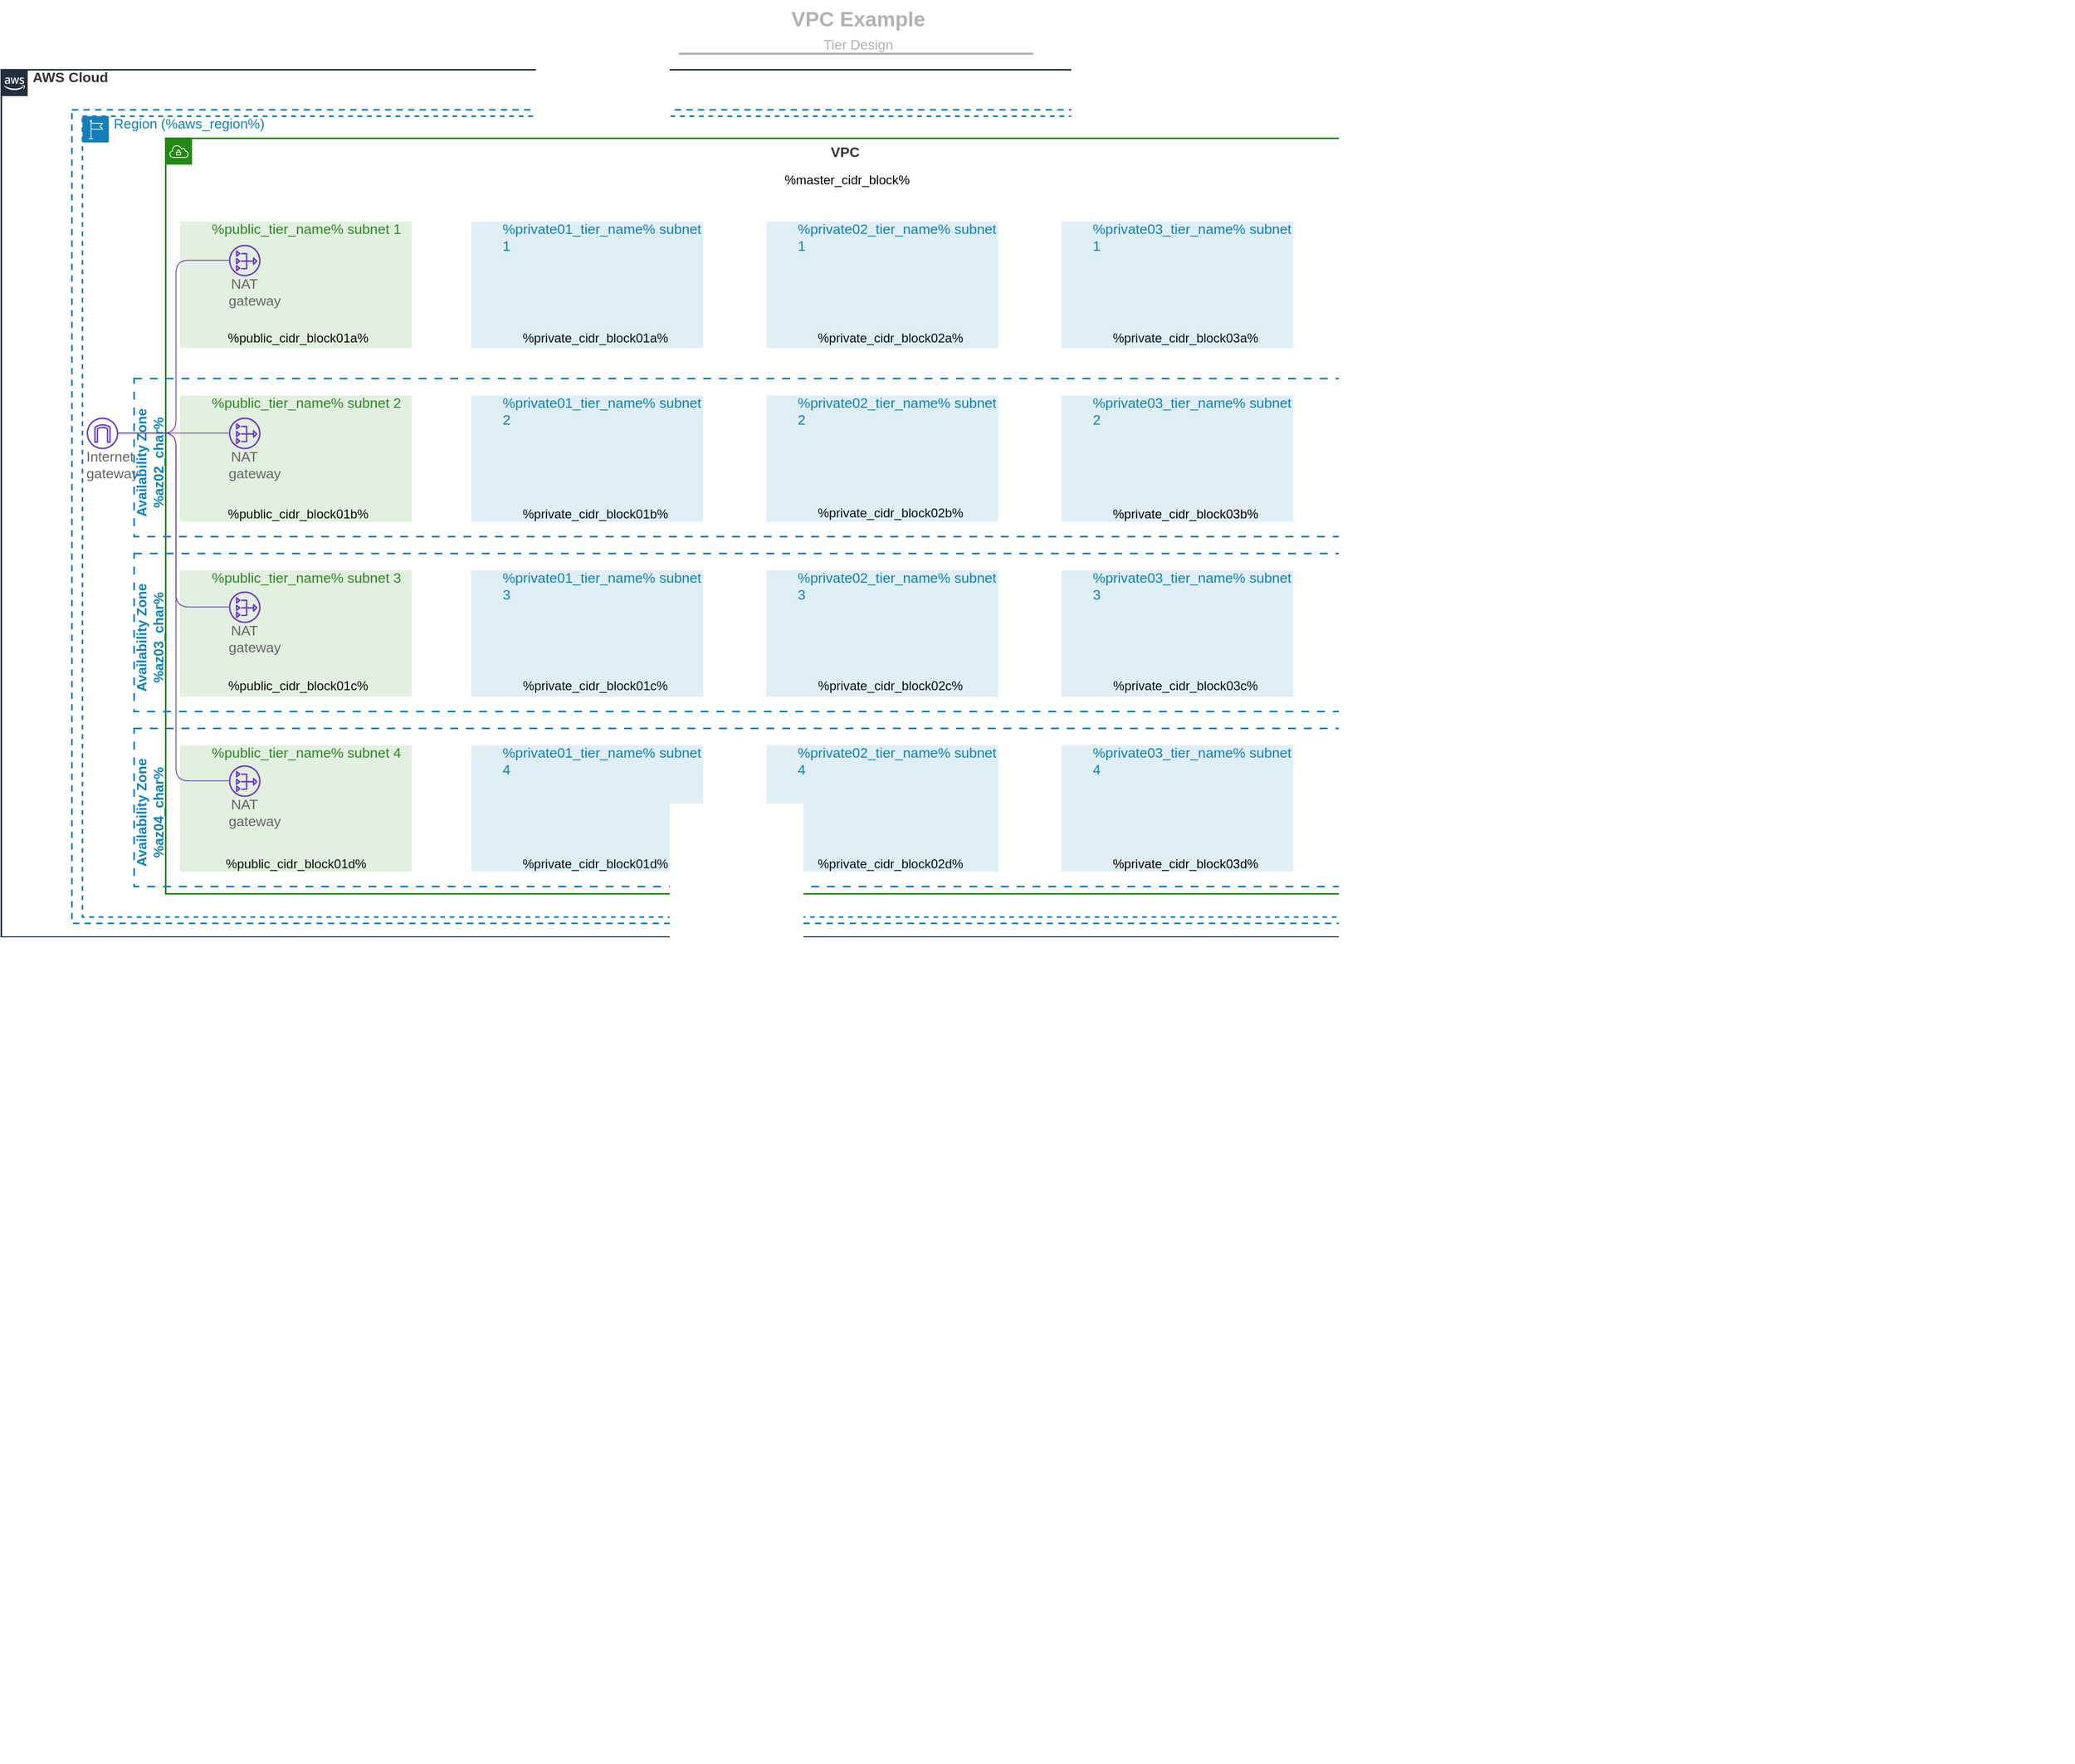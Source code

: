 <mxfile compressed="false" version="20.3.0" type="device">
  <diagram name="Tier Design" id="lptEz-B2BHvfUTlyXeJj">
    <mxGraphModel dx="1277" dy="1841" grid="1" gridSize="10" guides="1" tooltips="1" connect="1" arrows="1" fold="1" page="1" pageScale="1" pageWidth="1654" pageHeight="1169" math="0" shadow="0">
      <root>
        <mxCell id="pj1l9u-Ld7OoOsmG_GXO-0" />
        <mxCell id="pj1l9u-Ld7OoOsmG_GXO-1" value="Titles Block" style="locked=1;" parent="pj1l9u-Ld7OoOsmG_GXO-0" />
        <mxCell id="pj1l9u-Ld7OoOsmG_GXO-2" value="" style="group;dropTarget=0;" parent="pj1l9u-Ld7OoOsmG_GXO-1" vertex="1">
          <mxGeometry x="507" y="-1150" width="641" height="89" as="geometry" />
        </mxCell>
        <UserObject AWS_Account_ID="" label="VPC Example" placeholders="1" id="pj1l9u-Ld7OoOsmG_GXO-3">
          <mxCell style="html=1;overflow=block;blockSpacing=1;whiteSpace=wrap;;whiteSpace=wrap;fontSize=19.7;fontColor=#b2b2b2;fontStyle=1;align=center;spacingLeft=7;spacingRight=7;spacingTop=2;spacing=3;strokeOpacity=0;fillOpacity=0;rounded=1;absoluteArcSize=1;arcSize=12;fillColor=#ffffff;strokeWidth=1.5;" parent="pj1l9u-Ld7OoOsmG_GXO-2" vertex="1">
            <mxGeometry width="641" height="30" as="geometry" />
          </mxCell>
        </UserObject>
        <UserObject AWS_Account_ID="" label="" placeholders="1" id="pj1l9u-Ld7OoOsmG_GXO-4">
          <mxCell style="html=1;overflow=block;blockSpacing=1;whiteSpace=wrap;;whiteSpace=wrap;fontSize=11.5;fontColor=#b2b2b2;align=center;spacingLeft=7;spacingRight=7;spacingTop=2;spacing=3;strokeOpacity=0;fillOpacity=0;rounded=1;absoluteArcSize=1;arcSize=12;fillColor=#ffffff;strokeWidth=1.5;" parent="pj1l9u-Ld7OoOsmG_GXO-2" vertex="1">
            <mxGeometry y="45" width="641" height="44" as="geometry" />
          </mxCell>
        </UserObject>
        <UserObject label="%page%" placeholders="1" id="pj1l9u-Ld7OoOsmG_GXO-5">
          <mxCell style="html=1;overflow=block;blockSpacing=1;whiteSpace=wrap;strokeColor=none;fillColor=none;whiteSpace=wrap;fontSize=13;fontColor=#b2b2b2;spacing=3.8;strokeOpacity=100;fillOpacity=100;strokeWidth=0.8;" parent="pj1l9u-Ld7OoOsmG_GXO-2" vertex="1">
            <mxGeometry x="171.77" y="20" width="297.46" height="41" as="geometry" />
          </mxCell>
        </UserObject>
        <UserObject label="" id="pj1l9u-Ld7OoOsmG_GXO-6">
          <mxCell style="html=1;jettySize=18;whiteSpace=wrap;fontSize=13;fontFamily=Helvetica;strokeColor=#b2b2b2;strokeOpacity=100;strokeWidth=2;rounded=0;startArrow=none;;endArrow=none;;endSize=10;startSize=10;" parent="pj1l9u-Ld7OoOsmG_GXO-2" edge="1">
            <mxGeometry width="100" height="100" relative="1" as="geometry">
              <Array as="points" />
              <mxPoint x="150.002" y="50" as="sourcePoint" />
              <mxPoint x="486.463" y="50" as="targetPoint" />
            </mxGeometry>
          </mxCell>
        </UserObject>
        <mxCell id="pj1l9u-Ld7OoOsmG_GXO-7" value="Region" style="locked=1;" parent="pj1l9u-Ld7OoOsmG_GXO-0" />
        <mxCell id="pj1l9u-Ld7OoOsmG_GXO-8" value="" style="html=1;overflow=block;blockSpacing=1;whiteSpace=wrap;whiteSpace=wrap;fontSize=13.3;fontColor=#333333;fontStyle=1;spacing=0;strokeColor=#232f3e;strokeOpacity=100;fillOpacity=0;fillColor=#000000;strokeWidth=1.5;" parent="pj1l9u-Ld7OoOsmG_GXO-7" vertex="1">
          <mxGeometry x="14" y="-1085" width="1526" height="823" as="geometry" />
        </mxCell>
        <UserObject AWS_Account_ID="" label="AWS Cloud" id="pj1l9u-Ld7OoOsmG_GXO-9">
          <mxCell style="html=1;overflow=block;blockSpacing=1;whiteSpace=wrap;shape=mxgraph.aws4.group;grIcon=mxgraph.aws4.group_aws_cloud_alt;verticalAlign=top;align=left;spacingLeft=30;fillOpacity=100;fillColor=none;whiteSpace=wrap;fontSize=13.3;fontColor=#333333;fontStyle=1;spacing=0;strokeColor=#232f3e;strokeOpacity=100;strokeWidth=1.5;part=1;" parent="pj1l9u-Ld7OoOsmG_GXO-8" vertex="1">
            <mxGeometry width="1526" height="833" as="geometry" />
          </mxCell>
        </UserObject>
        <mxCell id="pj1l9u-Ld7OoOsmG_GXO-10" value="" style="html=1;overflow=block;blockSpacing=1;whiteSpace=wrap;whiteSpace=wrap;fontSize=13;fontColor=#147eba;spacing=0;strokeColor=#147eba;strokeOpacity=100;fillOpacity=0;fillColor=#ffffff;dashed=1;fixDash=1;dashPattern=6 5;strokeWidth=1.5;container=0;" parent="pj1l9u-Ld7OoOsmG_GXO-7" vertex="1">
          <mxGeometry x="81" y="-1047" width="1449" height="772" as="geometry" />
        </mxCell>
        <UserObject AWS_Account_ID="" label="" id="pj1l9u-Ld7OoOsmG_GXO-11">
          <mxCell style="html=1;overflow=block;blockSpacing=1;whiteSpace=wrap;;whiteSpace=wrap;fontSize=13;align=center;spacing=3.8;strokeOpacity=0;fillOpacity=0;fillColor=#ffffff;strokeWidth=1.5;" parent="pj1l9u-Ld7OoOsmG_GXO-7" vertex="1">
            <mxGeometry x="1741" y="492" width="239" height="29" as="geometry" />
          </mxCell>
        </UserObject>
        <UserObject AWS_Account_ID="" label="Region (%aws_region%)" Region="%aws_region%" Type="Region" id="pj1l9u-Ld7OoOsmG_GXO-12">
          <mxCell style="html=1;overflow=block;blockSpacing=1;whiteSpace=wrap;shape=mxgraph.aws4.group;grIcon=mxgraph.aws4.group_region;verticalAlign=top;align=left;spacingLeft=30;fillOpacity=100;dashed=1;fontColor=#0E82B8;fillColor=none;whiteSpace=wrap;fontSize=13;spacing=0;strokeColor=#147eba;strokeOpacity=100;strokeWidth=1.5;part=1;" parent="pj1l9u-Ld7OoOsmG_GXO-7" vertex="1">
            <mxGeometry x="91" y="-1041" width="1430" height="760" as="geometry" />
          </mxCell>
        </UserObject>
        <mxCell id="pj1l9u-Ld7OoOsmG_GXO-17" value="VPC" style="locked=1;" parent="pj1l9u-Ld7OoOsmG_GXO-0" />
        <object label="" Region="%aws_region%" VPC_ID="" id="pj1l9u-Ld7OoOsmG_GXO-18">
          <mxCell style="group;dropTarget=0;" parent="pj1l9u-Ld7OoOsmG_GXO-17" vertex="1">
            <mxGeometry x="170" y="-1020" width="1260" height="717" as="geometry" />
          </mxCell>
        </object>
        <mxCell id="pj1l9u-Ld7OoOsmG_GXO-19" value="" style="html=1;overflow=block;blockSpacing=1;whiteSpace=wrap;whiteSpace=wrap;fontSize=13.3;fontColor=#333333;fontStyle=1;align=left;spacing=0;strokeColor=#248814;strokeOpacity=100;fillOpacity=0;fillColor=#000000;strokeWidth=1.5;" parent="pj1l9u-Ld7OoOsmG_GXO-18" vertex="1">
          <mxGeometry width="1260" height="717" as="geometry" />
        </mxCell>
        <UserObject AWS_Account_ID="" label="&lt;div style=&quot;display: flex ; justify-content: center ; text-align: center ; align-items: baseline ; font-size: 0 ; line-height: 1.25 ; margin-top: -2px&quot;&gt;&lt;span&gt;&lt;span style=&quot;font-size: 13.3px ; color: rgb(51 , 51 , 51) ; font-weight: bold ; line-height: 2.4&quot;&gt;VPC&lt;/span&gt;&lt;/span&gt;&lt;/div&gt;" Instance_Tenancy="default" CIDR_Block="" Region="%aws_region%" Type="Virtual Private Cloud" VPC_ID="" id="pj1l9u-Ld7OoOsmG_GXO-20">
          <mxCell style="html=1;overflow=block;blockSpacing=1;whiteSpace=wrap;shape=mxgraph.aws4.group;grIcon=mxgraph.aws4.group_vpc;verticalAlign=top;align=left;spacingLeft=30;fillOpacity=100;fontColor=#2C8723;fillColor=none;whiteSpace=wrap;fontSize=13;spacing=0;strokeColor=#248814;strokeOpacity=100;strokeWidth=1.5;part=1;" parent="pj1l9u-Ld7OoOsmG_GXO-19" vertex="1">
            <mxGeometry width="1260" height="717" as="geometry" />
          </mxCell>
        </UserObject>
        <mxCell id="ioNqWVfJzYsAsUivx3bz-16" value="%master_cidr_block%" style="text;html=1;strokeColor=none;fillColor=none;align=center;verticalAlign=middle;whiteSpace=wrap;rounded=0;" parent="pj1l9u-Ld7OoOsmG_GXO-17" vertex="1">
          <mxGeometry x="783" y="-995" width="68" height="30" as="geometry" />
        </mxCell>
        <mxCell id="pj1l9u-Ld7OoOsmG_GXO-21" value="VPC Services" style="locked=1;" parent="pj1l9u-Ld7OoOsmG_GXO-0" />
        <mxCell id="pj1l9u-Ld7OoOsmG_GXO-23" value="VPC Flow Logs" style="sketch=0;outlineConnect=0;fontColor=#232F3E;gradientColor=none;fillColor=#4D27AA;strokeColor=none;dashed=0;verticalLabelPosition=bottom;verticalAlign=top;align=center;html=1;fontSize=12;fontStyle=0;aspect=fixed;pointerEvents=1;shape=mxgraph.aws4.flow_logs;" parent="pj1l9u-Ld7OoOsmG_GXO-21" vertex="1" visible="0">
          <mxGeometry x="210" y="-1011" width="30" height="30" as="geometry" />
        </mxCell>
        <UserObject AWS_Account_ID="" label="Internet gateway" Region="%aws_region%" Type="Internet Gateway" VPC_ID="" id="U2nG9CMOBZZVS6DEHq3C-0">
          <mxCell style="html=1;overflow=block;blockSpacing=1;whiteSpace=wrap;shape=mxgraph.aws4.internet_gateway;labelPosition=center;verticalLabelPosition=bottom;align=center;verticalAlign=top;strokeColor=none;whiteSpace=wrap;fontSize=13.3;fontColor=#666666;spacing=0;strokeOpacity=0;fillColor=#693cc5;strokeWidth=1.5;" parent="pj1l9u-Ld7OoOsmG_GXO-21" vertex="1">
            <mxGeometry x="95" y="-755" width="30" height="30" as="geometry" />
          </mxCell>
        </UserObject>
        <object label="%az04_name% %private03_tier_name%" id="U2nG9CMOBZZVS6DEHq3C-242">
          <mxCell style="locked=1;" parent="pj1l9u-Ld7OoOsmG_GXO-0" />
        </object>
        <object label="" Availability_Zone="%az04_name%" Region="%aws_region%" Subnet_Type="Private" Type="Subnet" VPC_ID="" tags="" id="U2nG9CMOBZZVS6DEHq3C-251">
          <mxCell style="html=1;overflow=block;blockSpacing=1;whiteSpace=wrap;whiteSpace=wrap;fontSize=13.3;fontColor=#333333;spacing=0;verticalAlign=top;strokeOpacity=0;fillOpacity=0;fillColor=#000000;strokeWidth=1.5;" parent="U2nG9CMOBZZVS6DEHq3C-242" vertex="1">
            <mxGeometry x="1020" y="-444" width="220" height="120" as="geometry" />
          </mxCell>
        </object>
        <UserObject AWS_Account_ID="" label="%private03_tier_name% subnet 4" Availability_Zone="%az01_name%" Subnet_Type="Private" CIDR_Block="" Region="%aws_region%" Type="Subnet" VPC_ID="" tags="" id="U2nG9CMOBZZVS6DEHq3C-252">
          <mxCell style="html=1;overflow=block;blockSpacing=1;whiteSpace=wrap;shape=mxgraph.aws4.group;grIcon=mxgraph.aws4.group_security_group;grStroke=0;verticalAlign=top;align=left;spacingLeft=30;strokeColor=#0E82B8;fontColor=#0E82B8;fillOpacity=13;fillColor=#147eba;whiteSpace=wrap;fontSize=13.3;spacing=0;strokeOpacity=0;strokeWidth=1.5;part=1;" parent="U2nG9CMOBZZVS6DEHq3C-251" vertex="1">
            <mxGeometry width="220.0" height="120" as="geometry" />
          </mxCell>
        </UserObject>
        <UserObject label="%private_cidr_block03d%" tags="" id="U2nG9CMOBZZVS6DEHq3C-256">
          <mxCell style="text;html=1;strokeColor=none;fillColor=none;align=center;verticalAlign=middle;whiteSpace=wrap;rounded=0;" parent="U2nG9CMOBZZVS6DEHq3C-242" vertex="1">
            <mxGeometry x="1108" y="-346" width="60" height="30" as="geometry" />
          </mxCell>
        </UserObject>
        <object label="%az04_name% %private02_tier_name%" id="U2nG9CMOBZZVS6DEHq3C-257">
          <mxCell style="locked=1;" parent="pj1l9u-Ld7OoOsmG_GXO-0" />
        </object>
        <UserObject label="%private_cidr_block02d%" tags="" Availability_Zone="%az04_name%" Region="%aws_region%" id="U2nG9CMOBZZVS6DEHq3C-270">
          <mxCell style="text;html=1;strokeColor=none;fillColor=none;align=center;verticalAlign=middle;whiteSpace=wrap;rounded=0;" parent="U2nG9CMOBZZVS6DEHq3C-257" vertex="1">
            <mxGeometry x="828" y="-346" width="60" height="30" as="geometry" />
          </mxCell>
        </UserObject>
        <object label="" Availability_Zone="%az04_name%" Region="%aws_region%" Subnet_Type="Private" Type="Subnet" VPC_ID="" tags="" id="U2nG9CMOBZZVS6DEHq3C-264">
          <mxCell style="html=1;overflow=block;blockSpacing=1;whiteSpace=wrap;whiteSpace=wrap;fontSize=13.3;fontColor=#333333;spacing=0;verticalAlign=top;strokeOpacity=0;fillOpacity=0;fillColor=#000000;strokeWidth=1.5;" parent="U2nG9CMOBZZVS6DEHq3C-257" vertex="1">
            <mxGeometry x="740" y="-444" width="220" height="120" as="geometry" />
          </mxCell>
        </object>
        <UserObject AWS_Account_ID="" label="%private02_tier_name% subnet 4" Availability_Zone="%az01_name%" Subnet_Type="Private" CIDR_Block="" Region="%aws_region%" Type="Subnet" VPC_ID="" tags="" id="U2nG9CMOBZZVS6DEHq3C-265">
          <mxCell style="html=1;overflow=block;blockSpacing=1;whiteSpace=wrap;shape=mxgraph.aws4.group;grIcon=mxgraph.aws4.group_security_group;grStroke=0;verticalAlign=top;align=left;spacingLeft=30;strokeColor=#0E82B8;fontColor=#0E82B8;fillOpacity=13;fillColor=#147eba;whiteSpace=wrap;fontSize=13.3;spacing=0;strokeOpacity=0;strokeWidth=1.5;part=1;" parent="U2nG9CMOBZZVS6DEHq3C-264" vertex="1">
            <mxGeometry width="220.0" height="120" as="geometry" />
          </mxCell>
        </UserObject>
        <object label="%az04_name% %private01_tier_name%" id="U2nG9CMOBZZVS6DEHq3C-227">
          <mxCell style="locked=1;" parent="pj1l9u-Ld7OoOsmG_GXO-0" />
        </object>
        <UserObject label="%private_cidr_block01d%" tags="" Availability_Zone="%az04_name%" Region="%aws_region%" id="U2nG9CMOBZZVS6DEHq3C-239">
          <mxCell style="text;html=1;strokeColor=none;fillColor=none;align=center;verticalAlign=middle;whiteSpace=wrap;rounded=0;" parent="U2nG9CMOBZZVS6DEHq3C-227" vertex="1">
            <mxGeometry x="548" y="-346" width="60" height="30" as="geometry" />
          </mxCell>
        </UserObject>
        <object label="" Availability_Zone="%aws_region%" Region="%az04_name%" Subnet_Type="Private" Type="Subnet" VPC_ID="" tags="" id="U2nG9CMOBZZVS6DEHq3C-232">
          <mxCell style="html=1;overflow=block;blockSpacing=1;whiteSpace=wrap;whiteSpace=wrap;fontSize=13.3;fontColor=#333333;spacing=0;verticalAlign=top;strokeOpacity=0;fillOpacity=0;fillColor=#000000;strokeWidth=1.5;" parent="U2nG9CMOBZZVS6DEHq3C-227" vertex="1">
            <mxGeometry x="460" y="-444" width="220" height="120" as="geometry" />
          </mxCell>
        </object>
        <UserObject AWS_Account_ID="" label="%private01_tier_name% subnet 4" Availability_Zone="%az01_name%" Subnet_Type="Private" CIDR_Block="" Region="%aws_region%" Type="Subnet" VPC_ID="" tags="" id="U2nG9CMOBZZVS6DEHq3C-233">
          <mxCell style="html=1;overflow=block;blockSpacing=1;whiteSpace=wrap;shape=mxgraph.aws4.group;grIcon=mxgraph.aws4.group_security_group;grStroke=0;verticalAlign=top;align=left;spacingLeft=30;strokeColor=#0E82B8;fontColor=#0E82B8;fillOpacity=13;fillColor=#147eba;whiteSpace=wrap;fontSize=13.3;spacing=0;strokeOpacity=0;strokeWidth=1.5;part=1;" parent="U2nG9CMOBZZVS6DEHq3C-232" vertex="1">
            <mxGeometry width="220.0" height="120" as="geometry" />
          </mxCell>
        </UserObject>
        <object label="%az04_name% %public_tier_name%" id="U2nG9CMOBZZVS6DEHq3C-212">
          <mxCell style="locked=1;" parent="pj1l9u-Ld7OoOsmG_GXO-0" />
        </object>
        <UserObject label="%public_cidr_block01d%" tags="" Availability_Zone="%az04_name%" Region="%aws_region%" id="U2nG9CMOBZZVS6DEHq3C-223">
          <mxCell style="text;html=1;strokeColor=none;fillColor=none;align=center;verticalAlign=middle;whiteSpace=wrap;rounded=0;" parent="U2nG9CMOBZZVS6DEHq3C-212" vertex="1">
            <mxGeometry x="264" y="-346" width="60" height="30" as="geometry" />
          </mxCell>
        </UserObject>
        <UserObject AWS_Account_ID="" label="%public_tier_name% subnet 4" Availability_Zone="%az04_name%" Subnet_Type="Public" Region="%aws_region%" Type="Subnet" VPC_ID="" tags="" id="U2nG9CMOBZZVS6DEHq3C-216">
          <mxCell style="html=1;overflow=block;blockSpacing=1;whiteSpace=wrap;shape=mxgraph.aws4.group;grIcon=mxgraph.aws4.group_security_group;grStroke=0;verticalAlign=top;align=left;spacingLeft=30;strokeColor=#2C8723;fontColor=#2C8723;fillOpacity=13;fillColor=#248814;whiteSpace=wrap;fontSize=13.3;spacing=0;strokeOpacity=0;strokeWidth=1.5;part=1;" parent="U2nG9CMOBZZVS6DEHq3C-212" vertex="1">
            <mxGeometry x="183.588" y="-444" width="220" height="120" as="geometry" />
          </mxCell>
        </UserObject>
        <mxCell id="U2nG9CMOBZZVS6DEHq3C-19" value="%az04_name% NGW" style="locked=1;" parent="pj1l9u-Ld7OoOsmG_GXO-0" />
        <UserObject AWS_Account_ID="" label="NAT gateway" Region="%aws_region%" Availability_Zone="%az04_name%" Type="NAT Gateway" VPC_ID="" tags="" id="U2nG9CMOBZZVS6DEHq3C-20">
          <mxCell style="html=1;overflow=block;blockSpacing=1;whiteSpace=wrap;shape=mxgraph.aws4.nat_gateway;labelPosition=center;verticalLabelPosition=bottom;align=center;verticalAlign=top;strokeColor=none;whiteSpace=wrap;fontSize=13.3;fontColor=#666666;spacing=0;strokeOpacity=0;fillColor=#693cc5;strokeWidth=1.5;" parent="U2nG9CMOBZZVS6DEHq3C-19" vertex="1">
            <mxGeometry x="230" y="-425" width="30" height="30" as="geometry" />
          </mxCell>
        </UserObject>
        <UserObject AWS_Account_ID="" label="" Region="%aws_region%" Availability_Zone="%az04_name%" VPC_ID="" tags="" id="U2nG9CMOBZZVS6DEHq3C-27">
          <mxCell style="html=1;jettySize=18;whiteSpace=wrap;fontSize=13;strokeColor=#693cc5;strokeOpacity=100;strokeWidth=0.8;rounded=1;arcSize=24;edgeStyle=orthogonalEdgeStyle;startArrow=none;;endArrow=none;;exitX=0;exitY=0.5;exitPerimeter=0;entryX=1;entryY=0.5;entryPerimeter=0;" parent="U2nG9CMOBZZVS6DEHq3C-19" source="U2nG9CMOBZZVS6DEHq3C-20" edge="1">
            <mxGeometry y="-379" width="100" height="100" as="geometry">
              <mxPoint x="125" y="-740" as="targetPoint" />
              <Array as="points">
                <mxPoint x="180" y="-410" />
                <mxPoint x="180" y="-740" />
              </Array>
            </mxGeometry>
          </mxCell>
        </UserObject>
        <object label="%az04_name%" id="pj1l9u-Ld7OoOsmG_GXO-38">
          <mxCell style="locked=1;" parent="pj1l9u-Ld7OoOsmG_GXO-0" />
        </object>
        <UserObject AWS_Account_ID="" label="" Name="%az04_name%" Region="%aws_region%" Type="Availability Zone" tags="" id="pj1l9u-Ld7OoOsmG_GXO-40">
          <mxCell style="html=1;overflow=block;blockSpacing=1;whiteSpace=wrap;verticalAlign=top;fillColor=none;fillOpacity=100;dashed=1;dashPattern=5 5;fontColor=#0E82B8;strokeOpacity=100;strokeColor=#147eba;whiteSpace=wrap;fontSize=13.3;fontStyle=1;align=center;spacingRight=120;spacingTop=10.5;spacing=0;strokeWidth=1.5;" parent="pj1l9u-Ld7OoOsmG_GXO-38" vertex="1">
            <mxGeometry x="140" y="-460" width="1270" height="150" as="geometry" />
          </mxCell>
        </UserObject>
        <object label="&lt;span style=&quot;color: rgb(14 , 130 , 184) ; font-family: &amp;quot;helvetica&amp;quot; ; font-size: 13px ; font-style: normal ; font-weight: 700 ; letter-spacing: normal ; text-align: center ; text-indent: 0px ; text-transform: none ; word-spacing: 0px ; display: inline ; float: none&quot;&gt;Availability Zone %az04_char%&lt;/span&gt;" Availability_Zone="%az04_name%" Region="%aws_region%" tags="" id="pj1l9u-Ld7OoOsmG_GXO-41">
          <mxCell style="text;html=1;strokeColor=none;fillColor=none;align=center;verticalAlign=middle;whiteSpace=wrap;rounded=0;rotation=270;labelBackgroundColor=none;" parent="pj1l9u-Ld7OoOsmG_GXO-38" vertex="1">
            <mxGeometry x="90" y="-390" width="130" height="20" as="geometry" />
          </mxCell>
        </object>
        <object label="%az03_name% %private03_tier_name%" id="U2nG9CMOBZZVS6DEHq3C-197">
          <mxCell style="locked=1;" parent="pj1l9u-Ld7OoOsmG_GXO-0" />
        </object>
        <UserObject label="%private_cidr_block03c%" tags="" Availability_Zone="%az03_name%" Region="%aws_region%" id="U2nG9CMOBZZVS6DEHq3C-211">
          <mxCell style="text;html=1;strokeColor=none;fillColor=none;align=center;verticalAlign=middle;whiteSpace=wrap;rounded=0;" parent="U2nG9CMOBZZVS6DEHq3C-197" vertex="1">
            <mxGeometry x="1108" y="-515" width="60" height="30" as="geometry" />
          </mxCell>
        </UserObject>
        <object label="" Availability_Zone="%az03_name%" Region="%aws_region%" Subnet_Type="Private" Type="Subnet" VPC_ID="" tags="" id="U2nG9CMOBZZVS6DEHq3C-206">
          <mxCell style="html=1;overflow=block;blockSpacing=1;whiteSpace=wrap;whiteSpace=wrap;fontSize=13.3;fontColor=#333333;spacing=0;verticalAlign=top;strokeOpacity=0;fillOpacity=0;fillColor=#000000;strokeWidth=1.5;" parent="U2nG9CMOBZZVS6DEHq3C-197" vertex="1">
            <mxGeometry x="1020" y="-610" width="220" height="120" as="geometry" />
          </mxCell>
        </object>
        <UserObject AWS_Account_ID="" label="%private03_tier_name% subnet 3" Availability_Zone="%az01_name%" Subnet_Type="Private" CIDR_Block="" Region="%aws_region%" Type="Subnet" VPC_ID="" tags="" id="U2nG9CMOBZZVS6DEHq3C-207">
          <mxCell style="html=1;overflow=block;blockSpacing=1;whiteSpace=wrap;shape=mxgraph.aws4.group;grIcon=mxgraph.aws4.group_security_group;grStroke=0;verticalAlign=top;align=left;spacingLeft=30;strokeColor=#0E82B8;fontColor=#0E82B8;fillOpacity=13;fillColor=#147eba;whiteSpace=wrap;fontSize=13.3;spacing=0;strokeOpacity=0;strokeWidth=1.5;part=1;" parent="U2nG9CMOBZZVS6DEHq3C-206" vertex="1">
            <mxGeometry width="220.0" height="120" as="geometry" />
          </mxCell>
        </UserObject>
        <object label="%az03_name% %private02_tier_name%" id="U2nG9CMOBZZVS6DEHq3C-182">
          <mxCell style="locked=1;" parent="pj1l9u-Ld7OoOsmG_GXO-0" />
        </object>
        <UserObject label="%private_cidr_block02c%" tags="" Availability_Zone="%az03_name%" Region="%aws_region%" id="U2nG9CMOBZZVS6DEHq3C-195">
          <mxCell style="text;html=1;strokeColor=none;fillColor=none;align=center;verticalAlign=middle;whiteSpace=wrap;rounded=0;" parent="U2nG9CMOBZZVS6DEHq3C-182" vertex="1">
            <mxGeometry x="828" y="-515" width="60" height="30" as="geometry" />
          </mxCell>
        </UserObject>
        <object label="" Availability_Zone="%az03_name%" Region="%aws_region%" Subnet_Type="Private" Type="Subnet" VPC_ID="" tags="" id="U2nG9CMOBZZVS6DEHq3C-189">
          <mxCell style="html=1;overflow=block;blockSpacing=1;whiteSpace=wrap;whiteSpace=wrap;fontSize=13.3;fontColor=#333333;spacing=0;verticalAlign=top;strokeOpacity=0;fillOpacity=0;fillColor=#000000;strokeWidth=1.5;" parent="U2nG9CMOBZZVS6DEHq3C-182" vertex="1">
            <mxGeometry x="740" y="-610" width="180" height="120" as="geometry" />
          </mxCell>
        </object>
        <UserObject AWS_Account_ID="" label="%private02_tier_name% subnet 3" Availability_Zone="%az01_name%" Subnet_Type="Private" CIDR_Block="" Region="%aws_region%" Type="Subnet" VPC_ID="" tags="" id="U2nG9CMOBZZVS6DEHq3C-190">
          <mxCell style="html=1;overflow=block;blockSpacing=1;whiteSpace=wrap;shape=mxgraph.aws4.group;grIcon=mxgraph.aws4.group_security_group;grStroke=0;verticalAlign=top;align=left;spacingLeft=30;strokeColor=#0E82B8;fontColor=#0E82B8;fillOpacity=13;fillColor=#147eba;whiteSpace=wrap;fontSize=13.3;spacing=0;strokeOpacity=0;strokeWidth=1.5;part=1;" parent="U2nG9CMOBZZVS6DEHq3C-189" vertex="1">
            <mxGeometry width="220" height="120" as="geometry" />
          </mxCell>
        </UserObject>
        <object label="%az03_name% %private01_tier_name%" id="U2nG9CMOBZZVS6DEHq3C-167">
          <mxCell style="locked=1;" parent="pj1l9u-Ld7OoOsmG_GXO-0" />
        </object>
        <UserObject label="%private_cidr_block01c%" tags="" Availability_Zone="%az03_name%" Region="%aws_region%" id="U2nG9CMOBZZVS6DEHq3C-179">
          <mxCell style="text;html=1;strokeColor=none;fillColor=none;align=center;verticalAlign=middle;whiteSpace=wrap;rounded=0;" parent="U2nG9CMOBZZVS6DEHq3C-167" vertex="1">
            <mxGeometry x="548" y="-515" width="60" height="30" as="geometry" />
          </mxCell>
        </UserObject>
        <object label="" Availability_Zone="%aws_region%" Region="%az03_name%" Subnet_Type="Private" Type="Subnet" VPC_ID="" tags="" id="U2nG9CMOBZZVS6DEHq3C-172">
          <mxCell style="html=1;overflow=block;blockSpacing=1;whiteSpace=wrap;whiteSpace=wrap;fontSize=13.3;fontColor=#333333;spacing=0;verticalAlign=top;strokeOpacity=0;fillOpacity=0;fillColor=#000000;strokeWidth=1.5;" parent="U2nG9CMOBZZVS6DEHq3C-167" vertex="1">
            <mxGeometry x="460" y="-610" width="220" height="120" as="geometry" />
          </mxCell>
        </object>
        <UserObject AWS_Account_ID="" label="%private01_tier_name% subnet 3" Availability_Zone="%az01_name%" Subnet_Type="Private" CIDR_Block="" Region="%aws_region%" Type="Subnet" VPC_ID="" tags="" id="U2nG9CMOBZZVS6DEHq3C-173">
          <mxCell style="html=1;overflow=block;blockSpacing=1;whiteSpace=wrap;shape=mxgraph.aws4.group;grIcon=mxgraph.aws4.group_security_group;grStroke=0;verticalAlign=top;align=left;spacingLeft=30;strokeColor=#0E82B8;fontColor=#0E82B8;fillOpacity=13;fillColor=#147eba;whiteSpace=wrap;fontSize=13.3;spacing=0;strokeOpacity=0;strokeWidth=1.5;part=1;" parent="U2nG9CMOBZZVS6DEHq3C-172" vertex="1">
            <mxGeometry width="220.0" height="120" as="geometry" />
          </mxCell>
        </UserObject>
        <object label="%az03_name% %public_tier_name%" id="U2nG9CMOBZZVS6DEHq3C-152">
          <mxCell style="locked=1;" parent="pj1l9u-Ld7OoOsmG_GXO-0" />
        </object>
        <UserObject label="%public_cidr_block01c%" tags="" Availability_Zone="%az03_name%" Region="%aws_region%" id="U2nG9CMOBZZVS6DEHq3C-163">
          <mxCell style="text;html=1;strokeColor=none;fillColor=none;align=center;verticalAlign=middle;whiteSpace=wrap;rounded=0;" parent="U2nG9CMOBZZVS6DEHq3C-152" vertex="1">
            <mxGeometry x="266" y="-515" width="60" height="30" as="geometry" />
          </mxCell>
        </UserObject>
        <UserObject AWS_Account_ID="" label="%public_tier_name% subnet 3" Availability_Zone="%az03_name%" Subnet_Type="Public" Region="%aws_region%" Type="Subnet" VPC_ID="" tags="" id="U2nG9CMOBZZVS6DEHq3C-156">
          <mxCell style="html=1;overflow=block;blockSpacing=1;whiteSpace=wrap;shape=mxgraph.aws4.group;grIcon=mxgraph.aws4.group_security_group;grStroke=0;verticalAlign=top;align=left;spacingLeft=30;strokeColor=#2C8723;fontColor=#2C8723;fillOpacity=13;fillColor=#248814;whiteSpace=wrap;fontSize=13.3;spacing=0;strokeOpacity=0;strokeWidth=1.5;part=1;" parent="U2nG9CMOBZZVS6DEHq3C-152" vertex="1">
            <mxGeometry x="183.588" y="-610" width="220" height="120" as="geometry" />
          </mxCell>
        </UserObject>
        <mxCell id="pj1l9u-Ld7OoOsmG_GXO-24" value="%az03_name% NGW" style="locked=1;" parent="pj1l9u-Ld7OoOsmG_GXO-0" />
        <UserObject AWS_Account_ID="" label="NAT gateway" Region="%aws_region%" Availability_Zone="%az03_name%" Type="NAT Gateway" VPC_ID="" tags="" id="pj1l9u-Ld7OoOsmG_GXO-29">
          <mxCell style="html=1;overflow=block;blockSpacing=1;whiteSpace=wrap;shape=mxgraph.aws4.nat_gateway;labelPosition=center;verticalLabelPosition=bottom;align=center;verticalAlign=top;strokeColor=none;whiteSpace=wrap;fontSize=13.3;fontColor=#666666;spacing=0;strokeOpacity=0;fillColor=#693cc5;strokeWidth=1.5;" parent="pj1l9u-Ld7OoOsmG_GXO-24" vertex="1">
            <mxGeometry x="230" y="-590" width="30" height="30" as="geometry" />
          </mxCell>
        </UserObject>
        <UserObject AWS_Account_ID="" label="" Availability_Zone="%az03_name%" Region="%aws_region%" tags="" id="pj1l9u-Ld7OoOsmG_GXO-32">
          <mxCell style="html=1;jettySize=18;whiteSpace=wrap;fontSize=13;strokeColor=#693cc5;strokeOpacity=100;strokeWidth=0.8;rounded=1;arcSize=24;edgeStyle=orthogonalEdgeStyle;startArrow=none;;endArrow=none;;exitX=0;exitY=0.5;exitPerimeter=0;entryX=1;entryY=0.5;entryPerimeter=0;" parent="pj1l9u-Ld7OoOsmG_GXO-24" source="pj1l9u-Ld7OoOsmG_GXO-29" edge="1">
            <mxGeometry x="95" y="-905" width="100" height="100" as="geometry">
              <Array as="points">
                <mxPoint x="180" y="-575" />
                <mxPoint x="180" y="-740" />
              </Array>
              <mxPoint x="125" y="-740" as="targetPoint" />
            </mxGeometry>
          </mxCell>
        </UserObject>
        <object label="%az03_name%" id="pj1l9u-Ld7OoOsmG_GXO-53">
          <mxCell style="locked=1;" parent="pj1l9u-Ld7OoOsmG_GXO-0" />
        </object>
        <UserObject AWS_Account_ID="" label="" Name="%az03_name%" Region="%aws_region%" Type="Availability Zone" tags="" id="pj1l9u-Ld7OoOsmG_GXO-55">
          <mxCell style="html=1;overflow=block;blockSpacing=1;whiteSpace=wrap;verticalAlign=top;fillColor=none;fillOpacity=100;dashed=1;dashPattern=5 5;fontColor=#0E82B8;strokeOpacity=100;strokeColor=#147eba;whiteSpace=wrap;fontSize=13.3;fontStyle=1;align=center;spacingRight=120;spacingTop=10.5;spacing=0;strokeWidth=1.5;" parent="pj1l9u-Ld7OoOsmG_GXO-53" vertex="1">
            <mxGeometry x="140" y="-626" width="1270" height="150" as="geometry" />
          </mxCell>
        </UserObject>
        <object label="&lt;span style=&quot;color: rgb(14 , 130 , 184) ; font-family: &amp;quot;helvetica&amp;quot; ; font-size: 13px ; font-style: normal ; font-weight: 700 ; letter-spacing: normal ; text-align: center ; text-indent: 0px ; text-transform: none ; word-spacing: 0px ; display: inline ; float: none&quot;&gt;Availability Zone %az03_char%&lt;/span&gt;" Availability_Zone="%az03_name%" Region="%aws_region%" tags="" id="pj1l9u-Ld7OoOsmG_GXO-56">
          <mxCell style="text;html=1;strokeColor=none;fillColor=none;align=center;verticalAlign=middle;whiteSpace=wrap;rounded=0;rotation=270;labelBackgroundColor=none;" parent="pj1l9u-Ld7OoOsmG_GXO-53" vertex="1">
            <mxGeometry x="90" y="-556" width="130" height="20" as="geometry" />
          </mxCell>
        </object>
        <mxCell id="U2nG9CMOBZZVS6DEHq3C-92" value="%az02_name% %private03_tier_name%" style="locked=1;" parent="pj1l9u-Ld7OoOsmG_GXO-0" />
        <object label="" Availability_Zone="%az02_name%" Region="%aws_region%" Subnet_Type="Private" Type="Subnet" VPC_ID="" tags="" id="U2nG9CMOBZZVS6DEHq3C-104">
          <mxCell style="html=1;overflow=block;blockSpacing=1;whiteSpace=wrap;whiteSpace=wrap;fontSize=13.3;fontColor=#333333;spacing=0;verticalAlign=top;strokeOpacity=0;fillOpacity=0;fillColor=#000000;strokeWidth=1.5;" parent="U2nG9CMOBZZVS6DEHq3C-92" vertex="1">
            <mxGeometry x="1020" y="-776" width="220" height="120" as="geometry" />
          </mxCell>
        </object>
        <UserObject AWS_Account_ID="" label="%private03_tier_name% subnet 2" Availability_Zone="%az01_name%" Subnet_Type="Private" CIDR_Block="" Region="%aws_region%" Type="Subnet" VPC_ID="" tags="" id="U2nG9CMOBZZVS6DEHq3C-105">
          <mxCell style="html=1;overflow=block;blockSpacing=1;whiteSpace=wrap;shape=mxgraph.aws4.group;grIcon=mxgraph.aws4.group_security_group;grStroke=0;verticalAlign=top;align=left;spacingLeft=30;strokeColor=#0E82B8;fontColor=#0E82B8;fillOpacity=13;fillColor=#147eba;whiteSpace=wrap;fontSize=13.3;spacing=0;strokeOpacity=0;strokeWidth=1.5;part=1;" parent="U2nG9CMOBZZVS6DEHq3C-104" vertex="1">
            <mxGeometry width="220.0" height="120" as="geometry" />
          </mxCell>
        </UserObject>
        <UserObject label="%private_cidr_block03b%" tags="" Availability_Zone="%az02_name%" Region="%aws_region%" id="U2nG9CMOBZZVS6DEHq3C-106">
          <mxCell style="text;html=1;strokeColor=none;fillColor=none;align=center;verticalAlign=middle;whiteSpace=wrap;rounded=0;" parent="U2nG9CMOBZZVS6DEHq3C-92" vertex="1">
            <mxGeometry x="1108" y="-678" width="60" height="30" as="geometry" />
          </mxCell>
        </UserObject>
        <mxCell id="U2nG9CMOBZZVS6DEHq3C-107" value="%az02_name% %private02_tier_name%" style="locked=1;" parent="pj1l9u-Ld7OoOsmG_GXO-0" />
        <UserObject label="%private_cidr_block02b%" tags="" Availability_Zone="%az02_name%" Region="%aws_region%" id="U2nG9CMOBZZVS6DEHq3C-118">
          <mxCell style="text;html=1;strokeColor=none;fillColor=none;align=center;verticalAlign=middle;whiteSpace=wrap;rounded=0;" parent="U2nG9CMOBZZVS6DEHq3C-107" vertex="1">
            <mxGeometry x="828" y="-680" width="60" height="32" as="geometry" />
          </mxCell>
        </UserObject>
        <object label="" Availability_Zone="%az02_name%" Region="%aws_region%" Subnet_Type="Private" Type="Subnet" VPC_ID="" tags="" id="U2nG9CMOBZZVS6DEHq3C-114">
          <mxCell style="html=1;overflow=block;blockSpacing=1;whiteSpace=wrap;whiteSpace=wrap;fontSize=13.3;fontColor=#333333;spacing=0;verticalAlign=top;strokeOpacity=0;fillOpacity=0;fillColor=#000000;strokeWidth=1.5;" parent="U2nG9CMOBZZVS6DEHq3C-107" vertex="1">
            <mxGeometry x="740" y="-776" width="220" height="120" as="geometry" />
          </mxCell>
        </object>
        <UserObject AWS_Account_ID="" label="%private02_tier_name% subnet 2" Availability_Zone="%az02_name%" Subnet_Type="Private" CIDR_Block="" Region="%aws_region%" Type="Subnet" VPC_ID="" id="U2nG9CMOBZZVS6DEHq3C-115">
          <mxCell style="html=1;overflow=block;blockSpacing=1;whiteSpace=wrap;shape=mxgraph.aws4.group;grIcon=mxgraph.aws4.group_security_group;grStroke=0;verticalAlign=top;align=left;spacingLeft=30;strokeColor=#0E82B8;fontColor=#0E82B8;fillOpacity=13;fillColor=#147eba;whiteSpace=wrap;fontSize=13.3;spacing=0;strokeOpacity=0;strokeWidth=1.5;part=1;" parent="U2nG9CMOBZZVS6DEHq3C-114" vertex="1">
            <mxGeometry width="220.0" height="120" as="geometry" />
          </mxCell>
        </UserObject>
        <mxCell id="U2nG9CMOBZZVS6DEHq3C-122" value="%az02_name% %private01_tier_name%" style="locked=1;" parent="pj1l9u-Ld7OoOsmG_GXO-0" />
        <object label="" Availability_Zone="%aws_region%" Region="%az02_name%" Subnet_Type="Private" Type="Subnet" VPC_ID="" tags="" id="U2nG9CMOBZZVS6DEHq3C-127">
          <mxCell style="html=1;overflow=block;blockSpacing=1;whiteSpace=wrap;whiteSpace=wrap;fontSize=13.3;fontColor=#333333;spacing=0;verticalAlign=top;strokeOpacity=0;fillOpacity=0;fillColor=#000000;strokeWidth=1.5;container=0;" parent="U2nG9CMOBZZVS6DEHq3C-122" vertex="1">
            <mxGeometry x="460" y="-776" width="220" height="120" as="geometry" />
          </mxCell>
        </object>
        <UserObject label="%private_cidr_block01b%" tags="" Availability_Zone="%az02_name%" Region="%aws_region%" id="U2nG9CMOBZZVS6DEHq3C-132">
          <mxCell style="text;html=1;strokeColor=none;fillColor=none;align=center;verticalAlign=middle;whiteSpace=wrap;rounded=0;" parent="U2nG9CMOBZZVS6DEHq3C-122" vertex="1">
            <mxGeometry x="548" y="-678" width="60" height="30" as="geometry" />
          </mxCell>
        </UserObject>
        <UserObject AWS_Account_ID="" label="%private01_tier_name% subnet 2" Availability_Zone="%az01_name%" Subnet_Type="Private" CIDR_Block="" Region="%aws_region%" Type="Subnet" VPC_ID="" id="U2nG9CMOBZZVS6DEHq3C-128">
          <mxCell style="html=1;overflow=block;blockSpacing=1;whiteSpace=wrap;shape=mxgraph.aws4.group;grIcon=mxgraph.aws4.group_security_group;grStroke=0;verticalAlign=top;align=left;spacingLeft=30;strokeColor=#0E82B8;fontColor=#0E82B8;fillOpacity=13;fillColor=#147eba;whiteSpace=wrap;fontSize=13.3;spacing=0;strokeOpacity=0;strokeWidth=1.5;part=1;container=0;" parent="U2nG9CMOBZZVS6DEHq3C-122" vertex="1">
            <mxGeometry x="460" y="-776" width="220.0" height="120" as="geometry" />
          </mxCell>
        </UserObject>
        <mxCell id="U2nG9CMOBZZVS6DEHq3C-137" value="%az02_name% %public_tier_name%" style="locked=1;" parent="pj1l9u-Ld7OoOsmG_GXO-0" />
        <UserObject label="%public_cidr_block01b%" tags="" Availability_Zone="%az02_name%" Region="%aws_region%" id="U2nG9CMOBZZVS6DEHq3C-146">
          <mxCell style="text;html=1;strokeColor=none;fillColor=none;align=center;verticalAlign=middle;whiteSpace=wrap;rounded=0;" parent="U2nG9CMOBZZVS6DEHq3C-137" vertex="1">
            <mxGeometry x="266" y="-678" width="60" height="30" as="geometry" />
          </mxCell>
        </UserObject>
        <UserObject AWS_Account_ID="" label="%public_tier_name% subnet 2" Availability_Zone="%az02_name%" Subnet_Type="Public" Region="%aws_region%" Type="Subnet" VPC_ID="" tags="" id="U2nG9CMOBZZVS6DEHq3C-141">
          <mxCell style="html=1;overflow=block;blockSpacing=1;whiteSpace=wrap;shape=mxgraph.aws4.group;grIcon=mxgraph.aws4.group_security_group;grStroke=0;verticalAlign=top;align=left;spacingLeft=30;strokeColor=#2C8723;fontColor=#2C8723;fillOpacity=13;fillColor=#248814;whiteSpace=wrap;fontSize=13.3;spacing=0;strokeOpacity=0;strokeWidth=1.5;part=1;" parent="U2nG9CMOBZZVS6DEHq3C-137" vertex="1">
            <mxGeometry x="183.588" y="-776" width="220" height="120" as="geometry" />
          </mxCell>
        </UserObject>
        <mxCell id="U2nG9CMOBZZVS6DEHq3C-10" value="%az02_name% NGW" style="locked=1;" parent="pj1l9u-Ld7OoOsmG_GXO-0" />
        <UserObject AWS_Account_ID="" label="NAT gateway" Region="%aws_region%" Availability_Zone="%az02_name%" Type="NAT Gateway" VPC_ID="" tags="" id="U2nG9CMOBZZVS6DEHq3C-13">
          <mxCell style="html=1;overflow=block;blockSpacing=1;whiteSpace=wrap;shape=mxgraph.aws4.nat_gateway;labelPosition=center;verticalLabelPosition=bottom;align=center;verticalAlign=top;strokeColor=none;whiteSpace=wrap;fontSize=13.3;fontColor=#666666;spacing=0;strokeOpacity=0;fillColor=#693cc5;strokeWidth=1.5;" parent="U2nG9CMOBZZVS6DEHq3C-10" vertex="1">
            <mxGeometry x="230" y="-755" width="30" height="30" as="geometry" />
          </mxCell>
        </UserObject>
        <UserObject AWS_Account_ID="" label="" Availability_Zone="%az02_name%" Region="%aws_region%" tags="" id="U2nG9CMOBZZVS6DEHq3C-16">
          <mxCell style="html=1;jettySize=18;whiteSpace=wrap;fontSize=13;strokeColor=#693cc5;strokeOpacity=100;strokeWidth=0.8;rounded=1;arcSize=24;edgeStyle=orthogonalEdgeStyle;startArrow=none;;endArrow=none;;exitX=0;exitY=0.5;exitPerimeter=0;entryX=1;entryY=0.5;entryPerimeter=0;" parent="U2nG9CMOBZZVS6DEHq3C-10" source="U2nG9CMOBZZVS6DEHq3C-13" edge="1">
            <mxGeometry x="95" y="-905" width="100" height="100" as="geometry">
              <Array as="points" />
              <mxPoint x="125" y="-740" as="targetPoint" />
            </mxGeometry>
          </mxCell>
        </UserObject>
        <mxCell id="pj1l9u-Ld7OoOsmG_GXO-68" value="%az02_name%" style="locked=1;" parent="pj1l9u-Ld7OoOsmG_GXO-0" />
        <object label="" Availability_Zone="%az02_name%" Region="%aws_region%" tags="" id="pj1l9u-Ld7OoOsmG_GXO-69">
          <mxCell style="group" parent="pj1l9u-Ld7OoOsmG_GXO-68" vertex="1" connectable="0">
            <mxGeometry x="140" y="-792" width="1270" height="150" as="geometry" />
          </mxCell>
        </object>
        <UserObject AWS_Account_ID="" label="" Name="%az01_name%" Region="%aws_region%" Type="Availability Zone" id="pj1l9u-Ld7OoOsmG_GXO-70">
          <mxCell style="html=1;overflow=block;blockSpacing=1;whiteSpace=wrap;verticalAlign=top;fillColor=none;fillOpacity=100;dashed=1;dashPattern=5 5;fontColor=#0E82B8;strokeOpacity=100;strokeColor=#147eba;whiteSpace=wrap;fontSize=13.3;fontStyle=1;align=center;spacingRight=120;spacingTop=10.5;spacing=0;strokeWidth=1.5;" parent="pj1l9u-Ld7OoOsmG_GXO-69" vertex="1">
            <mxGeometry width="1270" height="150" as="geometry" />
          </mxCell>
        </UserObject>
        <object label="&lt;span style=&quot;color: rgb(14 , 130 , 184) ; font-family: &amp;quot;helvetica&amp;quot; ; font-size: 13px ; font-style: normal ; font-weight: 700 ; letter-spacing: normal ; text-align: center ; text-indent: 0px ; text-transform: none ; word-spacing: 0px ; display: inline ; float: none&quot;&gt;Availability Zone %az02_char%&lt;/span&gt;" Availability_Zone="%az02_name%" Region="%aws_region%" id="pj1l9u-Ld7OoOsmG_GXO-71">
          <mxCell style="text;html=1;strokeColor=none;fillColor=none;align=center;verticalAlign=middle;whiteSpace=wrap;rounded=0;rotation=270;labelBackgroundColor=none;" parent="pj1l9u-Ld7OoOsmG_GXO-69" vertex="1">
            <mxGeometry x="-50" y="70" width="130" height="20" as="geometry" />
          </mxCell>
        </object>
        <mxCell id="U2nG9CMOBZZVS6DEHq3C-60" value="%az01_name% %private03_tier_name%" style="locked=1;" parent="pj1l9u-Ld7OoOsmG_GXO-0" />
        <UserObject label="%private_cidr_block03a%" tags="" id="U2nG9CMOBZZVS6DEHq3C-75">
          <mxCell style="text;html=1;strokeColor=none;fillColor=none;align=center;verticalAlign=middle;whiteSpace=wrap;rounded=0;" parent="U2nG9CMOBZZVS6DEHq3C-60" vertex="1">
            <mxGeometry x="1108" y="-845" width="60" height="30" as="geometry" />
          </mxCell>
        </UserObject>
        <object label="" Availability_Zone="%az01_name%" Region="%aws_region%" Subnet_Type="Private" Type="Subnet" VPC_ID="" tags="" id="U2nG9CMOBZZVS6DEHq3C-69">
          <mxCell style="html=1;overflow=block;blockSpacing=1;whiteSpace=wrap;whiteSpace=wrap;fontSize=13.3;fontColor=#333333;spacing=0;verticalAlign=top;strokeOpacity=0;fillOpacity=0;fillColor=#000000;strokeWidth=1.5;noLabel=0;" parent="U2nG9CMOBZZVS6DEHq3C-60" vertex="1">
            <mxGeometry x="1020" y="-941" width="220" height="120" as="geometry" />
          </mxCell>
        </object>
        <UserObject AWS_Account_ID="" label="%private03_tier_name% subnet 1" Availability_Zone="%az01_name%" Subnet_Type="Private" CIDR_Block="" Region="%aws_region%" Type="Subnet" VPC_ID="" tags="" id="U2nG9CMOBZZVS6DEHq3C-70">
          <mxCell style="html=1;overflow=block;blockSpacing=1;whiteSpace=wrap;shape=mxgraph.aws4.group;grIcon=mxgraph.aws4.group_security_group;grStroke=0;verticalAlign=top;align=left;spacingLeft=30;strokeColor=#0E82B8;fontColor=#0E82B8;fillOpacity=13;fillColor=#147eba;whiteSpace=wrap;fontSize=13.3;spacing=0;strokeOpacity=0;strokeWidth=1.5;part=1;" parent="U2nG9CMOBZZVS6DEHq3C-69" vertex="1">
            <mxGeometry width="220.0" height="120" as="geometry" />
          </mxCell>
        </UserObject>
        <mxCell id="U2nG9CMOBZZVS6DEHq3C-44" value="%az01_name% %private02_tier_name%" style="locked=1;" parent="pj1l9u-Ld7OoOsmG_GXO-0" />
        <UserObject label="%private_cidr_block02a%" tags="" id="U2nG9CMOBZZVS6DEHq3C-58">
          <mxCell style="text;html=1;strokeColor=none;fillColor=none;align=center;verticalAlign=middle;whiteSpace=wrap;rounded=0;" parent="U2nG9CMOBZZVS6DEHq3C-44" vertex="1">
            <mxGeometry x="828" y="-845" width="60" height="30" as="geometry" />
          </mxCell>
        </UserObject>
        <object label="" Availability_Zone="%az01_name%" Region="%aws_region%" Subnet_Type="Private" Type="Subnet" VPC_ID="" tags="" id="U2nG9CMOBZZVS6DEHq3C-51">
          <mxCell style="html=1;overflow=block;blockSpacing=1;whiteSpace=wrap;whiteSpace=wrap;fontSize=13.3;fontColor=#333333;spacing=0;verticalAlign=top;strokeOpacity=0;fillOpacity=0;fillColor=#000000;strokeWidth=1.5;" parent="U2nG9CMOBZZVS6DEHq3C-44" vertex="1">
            <mxGeometry x="740" y="-941" width="220" height="120" as="geometry" />
          </mxCell>
        </object>
        <UserObject AWS_Account_ID="" label="%private02_tier_name% subnet 1" Availability_Zone="%az01_name%" Subnet_Type="Private" CIDR_Block="" Region="%aws_region%" Type="Subnet" VPC_ID="" tags="" id="U2nG9CMOBZZVS6DEHq3C-52">
          <mxCell style="html=1;overflow=block;blockSpacing=1;whiteSpace=wrap;shape=mxgraph.aws4.group;grIcon=mxgraph.aws4.group_security_group;grStroke=0;verticalAlign=top;align=left;spacingLeft=30;strokeColor=#0E82B8;fontColor=#0E82B8;fillOpacity=13;fillColor=#147eba;whiteSpace=wrap;fontSize=13.3;spacing=0;strokeOpacity=0;strokeWidth=1.5;part=1;" parent="U2nG9CMOBZZVS6DEHq3C-51" vertex="1">
            <mxGeometry width="220.0" height="120" as="geometry" />
          </mxCell>
        </UserObject>
        <mxCell id="U2nG9CMOBZZVS6DEHq3C-28" value="%az01_name% %private01_tier_name%" style="locked=1;" parent="pj1l9u-Ld7OoOsmG_GXO-0" />
        <UserObject label="%private_cidr_block01a%" tags="" id="U2nG9CMOBZZVS6DEHq3C-41">
          <mxCell style="text;html=1;strokeColor=none;fillColor=none;align=center;verticalAlign=middle;whiteSpace=wrap;rounded=0;" parent="U2nG9CMOBZZVS6DEHq3C-28" vertex="1">
            <mxGeometry x="548" y="-845" width="60" height="30" as="geometry" />
          </mxCell>
        </UserObject>
        <object label="" Availability_Zone="%az01_name%" Region="%aws_region%" Subnet_Type="Private" Type="Subnet" VPC_ID="" tags="" id="U2nG9CMOBZZVS6DEHq3C-33">
          <mxCell style="html=1;overflow=block;blockSpacing=1;whiteSpace=wrap;whiteSpace=wrap;fontSize=13.3;fontColor=#333333;spacing=0;verticalAlign=top;strokeOpacity=0;fillOpacity=0;fillColor=#000000;strokeWidth=1.5;" parent="U2nG9CMOBZZVS6DEHq3C-28" vertex="1">
            <mxGeometry x="460" y="-941" width="220" height="120" as="geometry" />
          </mxCell>
        </object>
        <UserObject AWS_Account_ID="" label="%private01_tier_name% subnet 1" Availability_Zone="%az01_name%" Subnet_Type="Private" CIDR_Block="" Region="%aws_region%" Type="Subnet" VPC_ID="" tags="" id="U2nG9CMOBZZVS6DEHq3C-34">
          <mxCell style="html=1;overflow=block;blockSpacing=1;whiteSpace=wrap;shape=mxgraph.aws4.group;grIcon=mxgraph.aws4.group_security_group;grStroke=0;verticalAlign=top;align=left;spacingLeft=30;strokeColor=#0E82B8;fontColor=#0E82B8;fillOpacity=13;fillColor=#147eba;whiteSpace=wrap;fontSize=13.3;spacing=0;strokeOpacity=0;strokeWidth=1.5;part=1;" parent="U2nG9CMOBZZVS6DEHq3C-33" vertex="1">
            <mxGeometry width="220.0" height="120" as="geometry" />
          </mxCell>
        </UserObject>
        <mxCell id="pj1l9u-Ld7OoOsmG_GXO-83" value="%az01_name% %public_tier_name%" style="locked=1;" parent="pj1l9u-Ld7OoOsmG_GXO-0" />
        <UserObject label="%public_cidr_block01a%" tags="" id="ioNqWVfJzYsAsUivx3bz-0">
          <mxCell style="text;html=1;strokeColor=none;fillColor=none;align=center;verticalAlign=middle;whiteSpace=wrap;rounded=0;" parent="pj1l9u-Ld7OoOsmG_GXO-83" vertex="1">
            <mxGeometry x="266" y="-845" width="60" height="30" as="geometry" />
          </mxCell>
        </UserObject>
        <UserObject AWS_Account_ID="" label="%public_tier_name% subnet 1" Availability_Zone="%az01_name%" Subnet_Type="Public" Region="%aws_region%" Type="Subnet" VPC_ID="" tags="" id="pj1l9u-Ld7OoOsmG_GXO-87">
          <mxCell style="html=1;overflow=block;blockSpacing=1;whiteSpace=wrap;shape=mxgraph.aws4.group;grIcon=mxgraph.aws4.group_security_group;grStroke=0;verticalAlign=top;align=left;spacingLeft=30;strokeColor=#2C8723;fontColor=#2C8723;fillOpacity=13;fillColor=#248814;whiteSpace=wrap;fontSize=13.3;spacing=0;strokeOpacity=0;strokeWidth=1.5;part=1;" parent="pj1l9u-Ld7OoOsmG_GXO-83" vertex="1">
            <mxGeometry x="183.588" y="-941" width="220" height="120" as="geometry" />
          </mxCell>
        </UserObject>
        <mxCell id="U2nG9CMOBZZVS6DEHq3C-1" value="%az01_name% NGW" style="locked=1;" parent="pj1l9u-Ld7OoOsmG_GXO-0" />
        <UserObject AWS_Account_ID="" label="NAT gateway" Availability_Zone="%az01_name%" Region="%aws_region%" Type="NAT Gateway" VPC_ID="" tags="" id="U2nG9CMOBZZVS6DEHq3C-3">
          <mxCell style="html=1;overflow=block;blockSpacing=1;whiteSpace=wrap;shape=mxgraph.aws4.nat_gateway;labelPosition=center;verticalLabelPosition=bottom;align=center;verticalAlign=top;strokeColor=none;whiteSpace=wrap;fontSize=13.3;fontColor=#666666;spacing=0;strokeOpacity=0;fillColor=#693cc5;strokeWidth=1.5;" parent="U2nG9CMOBZZVS6DEHq3C-1" vertex="1">
            <mxGeometry x="230" y="-919" width="30" height="30" as="geometry" />
          </mxCell>
        </UserObject>
        <UserObject AWS_Account_ID="" label="" Availability_Zone="%az01_name%" Region="%aws_region%" VPC_ID="" tags="" id="U2nG9CMOBZZVS6DEHq3C-6">
          <mxCell style="html=1;jettySize=18;whiteSpace=wrap;fontSize=13;strokeColor=#693cc5;strokeOpacity=100;strokeWidth=0.8;rounded=1;arcSize=24;edgeStyle=orthogonalEdgeStyle;startArrow=none;;endArrow=none;;exitX=1;exitY=0.5;exitPerimeter=0;entryX=0;entryY=0.5;entryPerimeter=0;" parent="U2nG9CMOBZZVS6DEHq3C-1" target="U2nG9CMOBZZVS6DEHq3C-3" edge="1">
            <mxGeometry x="95" y="-905" width="100" height="100" as="geometry">
              <Array as="points">
                <mxPoint x="180" y="-740" />
                <mxPoint x="180" y="-904" />
              </Array>
              <mxPoint x="125" y="-740" as="sourcePoint" />
            </mxGeometry>
          </mxCell>
        </UserObject>
        <mxCell id="U2nG9CMOBZZVS6DEHq3C-76" value="%az01_name%" style="" parent="pj1l9u-Ld7OoOsmG_GXO-0" visible="0" />
        <UserObject AWS_Account_ID="" label="" Name="%az01_name%" Region="%aws_region%" Type="Availability Zone" tags="" id="U2nG9CMOBZZVS6DEHq3C-77">
          <mxCell style="html=1;overflow=block;blockSpacing=1;whiteSpace=wrap;verticalAlign=top;fillColor=none;fillOpacity=100;dashed=1;dashPattern=5 5;fontColor=#0E82B8;strokeOpacity=100;strokeColor=#147eba;whiteSpace=wrap;fontSize=13.3;fontStyle=1;align=center;spacingRight=120;spacingTop=10.5;spacing=0;strokeWidth=1.5;" parent="U2nG9CMOBZZVS6DEHq3C-76" vertex="1">
            <mxGeometry x="140" y="-957" width="1270" height="150" as="geometry" />
          </mxCell>
        </UserObject>
        <object label="" Availability_Zone="%az01_name%" Region="%aws_region%" VPC_ID="" tags="" id="U2nG9CMOBZZVS6DEHq3C-78">
          <mxCell style="group;dropTarget=0;horizontal=1;direction=east;" parent="U2nG9CMOBZZVS6DEHq3C-76" vertex="1">
            <mxGeometry x="140" y="-957" width="1315" height="150" as="geometry" />
          </mxCell>
        </object>
        <UserObject label="" tags="" id="U2nG9CMOBZZVS6DEHq3C-79">
          <mxCell style="html=1;overflow=block;blockSpacing=1;whiteSpace=wrap;whiteSpace=wrap;fontSize=13.3;fontColor=#333333;spacing=0;verticalAlign=top;strokeOpacity=0;fillOpacity=0;fillColor=#000000;strokeWidth=1.5;container=0;" parent="U2nG9CMOBZZVS6DEHq3C-78" vertex="1">
            <mxGeometry x="43.588" y="16" width="1271.412" height="134" as="geometry" />
          </mxCell>
        </UserObject>
        <object label="&lt;span style=&quot;color: rgb(14 , 130 , 184) ; font-family: &amp;quot;helvetica&amp;quot; ; font-size: 13px ; font-style: normal ; font-weight: 700 ; letter-spacing: normal ; text-align: center ; text-indent: 0px ; text-transform: none ; word-spacing: 0px ; display: inline ; float: none&quot;&gt;Availability Zone %az01_char%&lt;/span&gt;" Availability_Zone="%az01_name%" Region="%aws_region%" VPC_ID="" tags="" id="U2nG9CMOBZZVS6DEHq3C-87">
          <mxCell style="text;html=1;strokeColor=none;fillColor=none;align=center;verticalAlign=middle;whiteSpace=wrap;rounded=0;rotation=270;labelBackgroundColor=none;" parent="U2nG9CMOBZZVS6DEHq3C-76" vertex="1">
            <mxGeometry x="90" y="-887" width="130" height="20" as="geometry" />
          </mxCell>
        </object>
      </root>
    </mxGraphModel>
  </diagram>
</mxfile>
